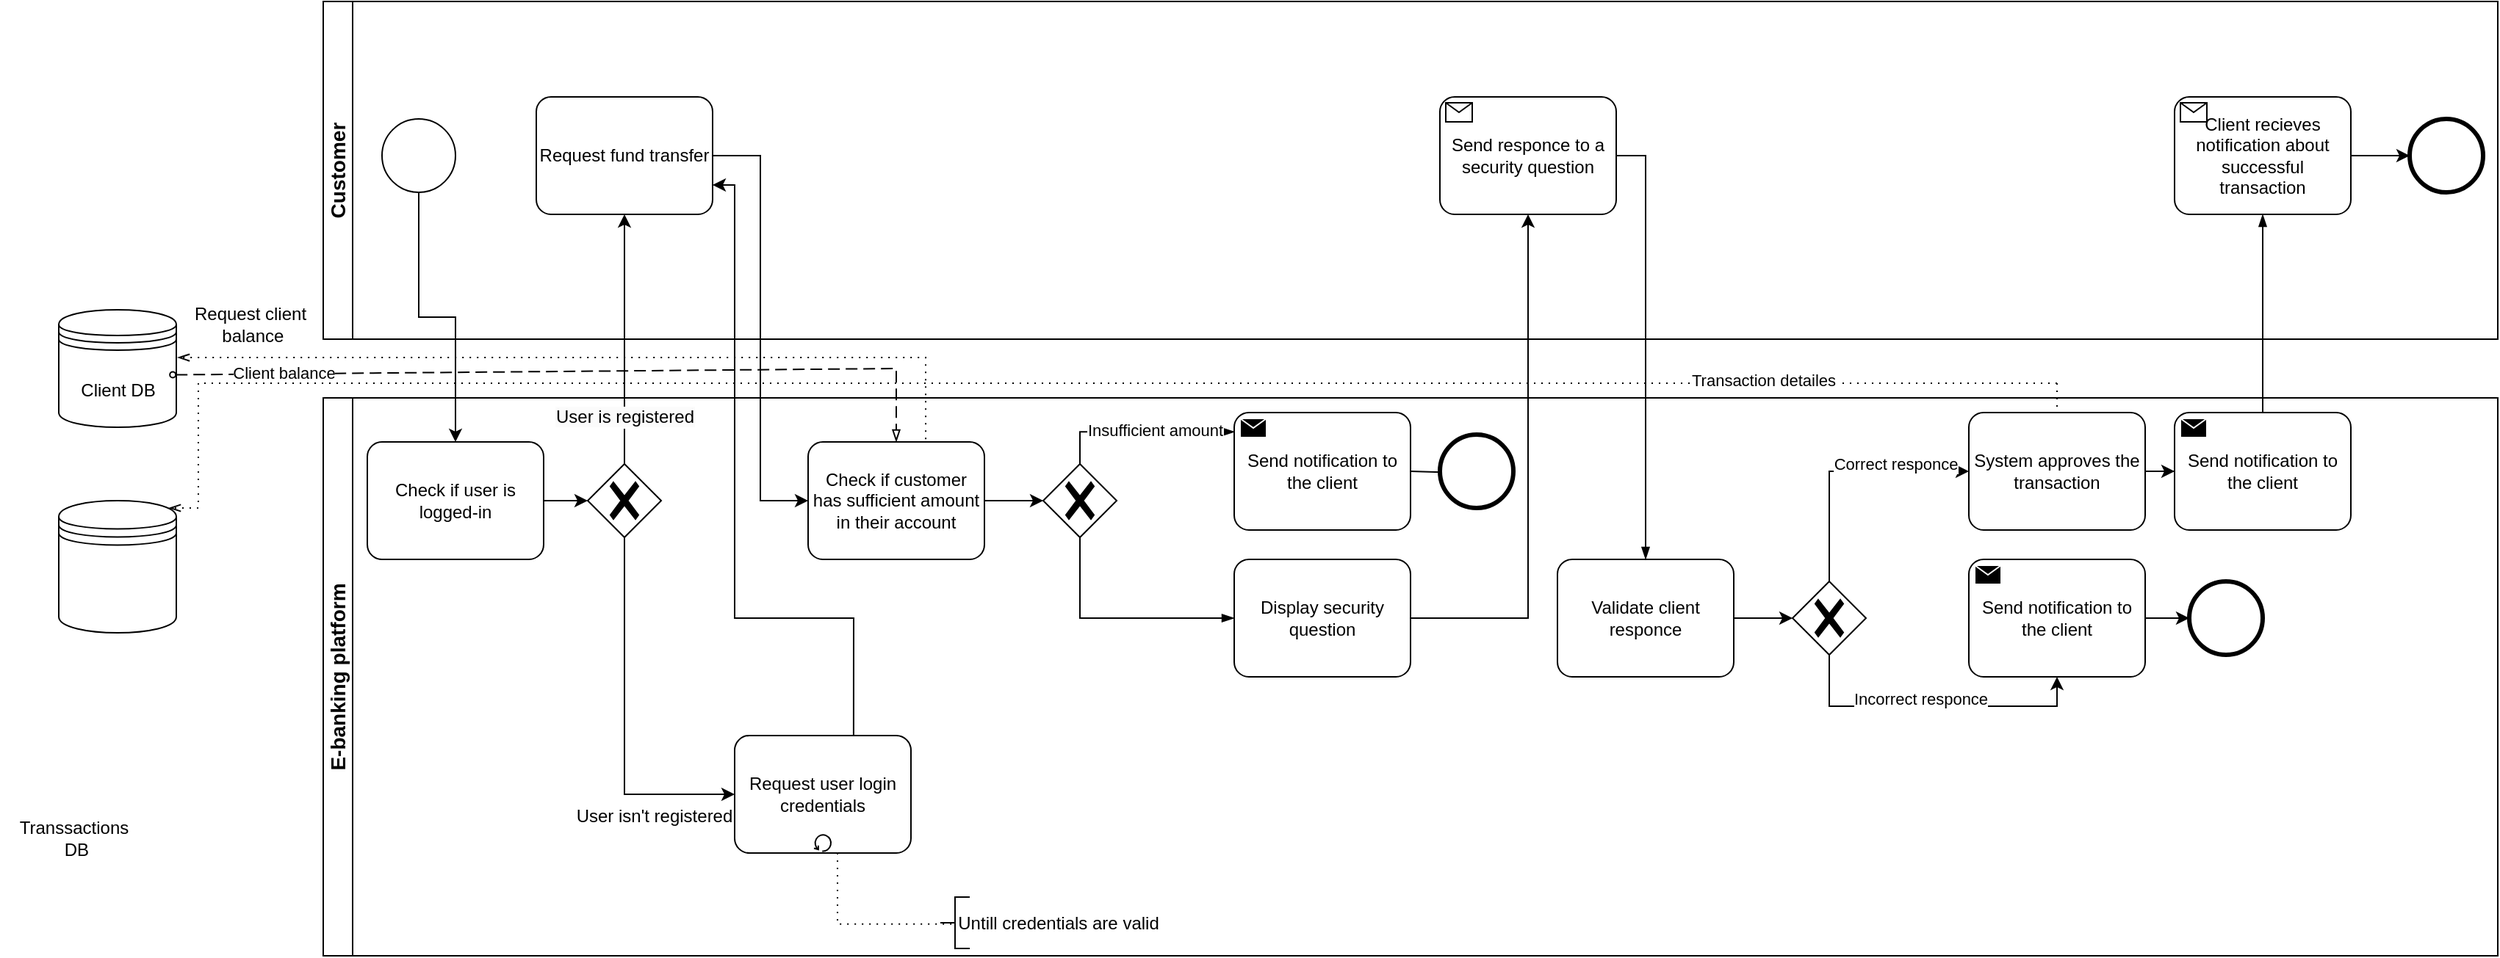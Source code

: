 <mxfile version="24.8.3">
  <diagram name="Page-1" id="2a216829-ef6e-dabb-86c1-c78162f3ba2b">
    <mxGraphModel dx="1867" dy="780" grid="1" gridSize="10" guides="1" tooltips="1" connect="1" arrows="1" fold="1" page="1" pageScale="1" pageWidth="850" pageHeight="1100" background="none" math="0" shadow="0">
      <root>
        <mxCell id="0" />
        <mxCell id="1" parent="0" />
        <mxCell id="94Gj55trSPbPdeBnX5Sf-7" value="&lt;font style=&quot;font-size: 14px;&quot;&gt;Customer&lt;/font&gt;" style="swimlane;startSize=20;horizontal=0;html=1;whiteSpace=wrap;" vertex="1" parent="1">
          <mxGeometry x="220" y="130" width="1480" height="230" as="geometry" />
        </mxCell>
        <mxCell id="7a84cebc1def654-1" value="" style="shape=mxgraph.bpmn.shape;html=1;verticalLabelPosition=bottom;labelBackgroundColor=#ffffff;verticalAlign=top;perimeter=ellipsePerimeter;outline=standard;symbol=general;" parent="94Gj55trSPbPdeBnX5Sf-7" vertex="1">
          <mxGeometry x="40" y="80" width="50" height="50" as="geometry" />
        </mxCell>
        <mxCell id="94Gj55trSPbPdeBnX5Sf-15" value="Request fund transfer" style="points=[[0.25,0,0],[0.5,0,0],[0.75,0,0],[1,0.25,0],[1,0.5,0],[1,0.75,0],[0.75,1,0],[0.5,1,0],[0.25,1,0],[0,0.75,0],[0,0.5,0],[0,0.25,0]];shape=mxgraph.bpmn.task;whiteSpace=wrap;rectStyle=rounded;size=10;html=1;container=1;expand=0;collapsible=0;taskMarker=abstract;" vertex="1" parent="94Gj55trSPbPdeBnX5Sf-7">
          <mxGeometry x="145" y="65" width="120" height="80" as="geometry" />
        </mxCell>
        <mxCell id="94Gj55trSPbPdeBnX5Sf-41" value="Send responce to a security question" style="points=[[0.25,0,0],[0.5,0,0],[0.75,0,0],[1,0.25,0],[1,0.5,0],[1,0.75,0],[0.75,1,0],[0.5,1,0],[0.25,1,0],[0,0.75,0],[0,0.5,0],[0,0.25,0]];shape=mxgraph.bpmn.task;whiteSpace=wrap;rectStyle=rounded;size=10;html=1;container=1;expand=0;collapsible=0;taskMarker=receive;" vertex="1" parent="94Gj55trSPbPdeBnX5Sf-7">
          <mxGeometry x="760" y="65" width="120" height="80" as="geometry" />
        </mxCell>
        <mxCell id="94Gj55trSPbPdeBnX5Sf-81" value="Client recieves notification about successful transaction" style="points=[[0.25,0,0],[0.5,0,0],[0.75,0,0],[1,0.25,0],[1,0.5,0],[1,0.75,0],[0.75,1,0],[0.5,1,0],[0.25,1,0],[0,0.75,0],[0,0.5,0],[0,0.25,0]];shape=mxgraph.bpmn.task;whiteSpace=wrap;rectStyle=rounded;size=10;html=1;container=1;expand=0;collapsible=0;taskMarker=receive;" vertex="1" parent="94Gj55trSPbPdeBnX5Sf-7">
          <mxGeometry x="1260" y="65" width="120" height="80" as="geometry" />
        </mxCell>
        <mxCell id="94Gj55trSPbPdeBnX5Sf-61" value="" style="points=[[0.145,0.145,0],[0.5,0,0],[0.855,0.145,0],[1,0.5,0],[0.855,0.855,0],[0.5,1,0],[0.145,0.855,0],[0,0.5,0]];shape=mxgraph.bpmn.event;html=1;verticalLabelPosition=bottom;labelBackgroundColor=#ffffff;verticalAlign=top;align=center;perimeter=ellipsePerimeter;outlineConnect=0;aspect=fixed;outline=end;symbol=terminate2;" vertex="1" parent="94Gj55trSPbPdeBnX5Sf-7">
          <mxGeometry x="1420" y="80" width="50" height="50" as="geometry" />
        </mxCell>
        <mxCell id="94Gj55trSPbPdeBnX5Sf-83" style="edgeStyle=orthogonalEdgeStyle;rounded=0;orthogonalLoop=1;jettySize=auto;html=1;entryX=0;entryY=0.5;entryDx=0;entryDy=0;entryPerimeter=0;" edge="1" parent="94Gj55trSPbPdeBnX5Sf-7" source="94Gj55trSPbPdeBnX5Sf-81" target="94Gj55trSPbPdeBnX5Sf-61">
          <mxGeometry relative="1" as="geometry" />
        </mxCell>
        <mxCell id="94Gj55trSPbPdeBnX5Sf-8" value="&lt;font style=&quot;font-size: 14px;&quot;&gt;E-banking platform&lt;/font&gt;" style="swimlane;startSize=20;horizontal=0;html=1;whiteSpace=wrap;" vertex="1" parent="1">
          <mxGeometry x="220" y="400" width="1480" height="380" as="geometry" />
        </mxCell>
        <mxCell id="94Gj55trSPbPdeBnX5Sf-1" value="" style="points=[[0.25,0.25,0],[0.5,0,0],[0.75,0.25,0],[1,0.5,0],[0.75,0.75,0],[0.5,1,0],[0.25,0.75,0],[0,0.5,0]];shape=mxgraph.bpmn.gateway2;html=1;verticalLabelPosition=bottom;labelBackgroundColor=#ffffff;verticalAlign=top;align=center;perimeter=rhombusPerimeter;outlineConnect=0;outline=none;symbol=none;gwType=exclusive;" vertex="1" parent="94Gj55trSPbPdeBnX5Sf-8">
          <mxGeometry x="180" y="45" width="50" height="50" as="geometry" />
        </mxCell>
        <mxCell id="94Gj55trSPbPdeBnX5Sf-11" value="" style="edgeStyle=orthogonalEdgeStyle;rounded=0;orthogonalLoop=1;jettySize=auto;html=1;" edge="1" parent="94Gj55trSPbPdeBnX5Sf-8" source="94Gj55trSPbPdeBnX5Sf-9" target="94Gj55trSPbPdeBnX5Sf-1">
          <mxGeometry relative="1" as="geometry" />
        </mxCell>
        <mxCell id="94Gj55trSPbPdeBnX5Sf-9" value="Check if user is logged-in" style="points=[[0.25,0,0],[0.5,0,0],[0.75,0,0],[1,0.25,0],[1,0.5,0],[1,0.75,0],[0.75,1,0],[0.5,1,0],[0.25,1,0],[0,0.75,0],[0,0.5,0],[0,0.25,0]];shape=mxgraph.bpmn.task;whiteSpace=wrap;rectStyle=rounded;size=10;html=1;container=1;expand=0;collapsible=0;taskMarker=abstract;" vertex="1" parent="94Gj55trSPbPdeBnX5Sf-8">
          <mxGeometry x="30" y="30" width="120" height="80" as="geometry" />
        </mxCell>
        <mxCell id="94Gj55trSPbPdeBnX5Sf-13" value="User isn&#39;t registered" style="text;html=1;align=center;verticalAlign=middle;resizable=0;points=[];autosize=1;strokeColor=none;fillColor=none;" vertex="1" parent="94Gj55trSPbPdeBnX5Sf-8">
          <mxGeometry x="160" y="270" width="130" height="30" as="geometry" />
        </mxCell>
        <mxCell id="94Gj55trSPbPdeBnX5Sf-17" value="Check if customer has sufficient amount in their account" style="points=[[0.25,0,0],[0.5,0,0],[0.75,0,0],[1,0.25,0],[1,0.5,0],[1,0.75,0],[0.75,1,0],[0.5,1,0],[0.25,1,0],[0,0.75,0],[0,0.5,0],[0,0.25,0]];shape=mxgraph.bpmn.task;whiteSpace=wrap;rectStyle=rounded;size=10;html=1;container=1;expand=0;collapsible=0;taskMarker=abstract;" vertex="1" parent="94Gj55trSPbPdeBnX5Sf-8">
          <mxGeometry x="330" y="30" width="120" height="80" as="geometry" />
        </mxCell>
        <mxCell id="94Gj55trSPbPdeBnX5Sf-28" value="" style="points=[[0.25,0.25,0],[0.5,0,0],[0.75,0.25,0],[1,0.5,0],[0.75,0.75,0],[0.5,1,0],[0.25,0.75,0],[0,0.5,0]];shape=mxgraph.bpmn.gateway2;html=1;verticalLabelPosition=bottom;labelBackgroundColor=#ffffff;verticalAlign=top;align=center;perimeter=rhombusPerimeter;outlineConnect=0;outline=none;symbol=none;gwType=exclusive;" vertex="1" parent="94Gj55trSPbPdeBnX5Sf-8">
          <mxGeometry x="490" y="45" width="50" height="50" as="geometry" />
        </mxCell>
        <mxCell id="94Gj55trSPbPdeBnX5Sf-29" style="edgeStyle=orthogonalEdgeStyle;rounded=0;orthogonalLoop=1;jettySize=auto;html=1;entryX=0;entryY=0.5;entryDx=0;entryDy=0;entryPerimeter=0;" edge="1" parent="94Gj55trSPbPdeBnX5Sf-8" source="94Gj55trSPbPdeBnX5Sf-17" target="94Gj55trSPbPdeBnX5Sf-28">
          <mxGeometry relative="1" as="geometry" />
        </mxCell>
        <mxCell id="94Gj55trSPbPdeBnX5Sf-32" value="" style="edgeStyle=elbowEdgeStyle;fontSize=12;html=1;endArrow=blockThin;endFill=1;rounded=0;exitX=0.5;exitY=0;exitDx=0;exitDy=0;exitPerimeter=0;entryX=0.002;entryY=0.164;entryDx=0;entryDy=0;entryPerimeter=0;" edge="1" parent="94Gj55trSPbPdeBnX5Sf-8" source="94Gj55trSPbPdeBnX5Sf-28">
          <mxGeometry width="160" relative="1" as="geometry">
            <mxPoint x="500" y="170" as="sourcePoint" />
            <mxPoint x="620.24" y="23.12" as="targetPoint" />
            <Array as="points">
              <mxPoint x="515" y="30" />
            </Array>
          </mxGeometry>
        </mxCell>
        <mxCell id="94Gj55trSPbPdeBnX5Sf-33" value="Insufficient amount" style="edgeLabel;html=1;align=center;verticalAlign=middle;resizable=0;points=[];" vertex="1" connectable="0" parent="94Gj55trSPbPdeBnX5Sf-32">
          <mxGeometry x="-0.029" y="-1" relative="1" as="geometry">
            <mxPoint x="11" y="-2" as="offset" />
          </mxGeometry>
        </mxCell>
        <mxCell id="94Gj55trSPbPdeBnX5Sf-37" value="" style="edgeStyle=orthogonalEdgeStyle;rounded=0;orthogonalLoop=1;jettySize=auto;html=1;" edge="1" parent="94Gj55trSPbPdeBnX5Sf-8" target="94Gj55trSPbPdeBnX5Sf-36">
          <mxGeometry relative="1" as="geometry">
            <mxPoint x="740" y="50.059" as="sourcePoint" />
          </mxGeometry>
        </mxCell>
        <mxCell id="94Gj55trSPbPdeBnX5Sf-36" value="" style="points=[[0.145,0.145,0],[0.5,0,0],[0.855,0.145,0],[1,0.5,0],[0.855,0.855,0],[0.5,1,0],[0.145,0.855,0],[0,0.5,0]];shape=mxgraph.bpmn.event;html=1;verticalLabelPosition=bottom;labelBackgroundColor=#ffffff;verticalAlign=top;align=center;perimeter=ellipsePerimeter;outlineConnect=0;aspect=fixed;outline=end;symbol=terminate2;" vertex="1" parent="94Gj55trSPbPdeBnX5Sf-8">
          <mxGeometry x="760" y="25" width="50" height="50" as="geometry" />
        </mxCell>
        <mxCell id="94Gj55trSPbPdeBnX5Sf-38" value="Display security question" style="points=[[0.25,0,0],[0.5,0,0],[0.75,0,0],[1,0.25,0],[1,0.5,0],[1,0.75,0],[0.75,1,0],[0.5,1,0],[0.25,1,0],[0,0.75,0],[0,0.5,0],[0,0.25,0]];shape=mxgraph.bpmn.task;whiteSpace=wrap;rectStyle=rounded;size=10;html=1;container=1;expand=0;collapsible=0;taskMarker=abstract;" vertex="1" parent="94Gj55trSPbPdeBnX5Sf-8">
          <mxGeometry x="620" y="110" width="120" height="80" as="geometry" />
        </mxCell>
        <mxCell id="94Gj55trSPbPdeBnX5Sf-40" value="" style="edgeStyle=elbowEdgeStyle;fontSize=12;html=1;endArrow=blockThin;endFill=1;rounded=0;exitX=0.5;exitY=1;exitDx=0;exitDy=0;exitPerimeter=0;entryX=0;entryY=0.5;entryDx=0;entryDy=0;entryPerimeter=0;" edge="1" parent="94Gj55trSPbPdeBnX5Sf-8" source="94Gj55trSPbPdeBnX5Sf-28" target="94Gj55trSPbPdeBnX5Sf-38">
          <mxGeometry width="160" relative="1" as="geometry">
            <mxPoint x="620" y="170" as="sourcePoint" />
            <mxPoint x="780" y="170" as="targetPoint" />
            <Array as="points">
              <mxPoint x="515" y="130" />
            </Array>
          </mxGeometry>
        </mxCell>
        <mxCell id="94Gj55trSPbPdeBnX5Sf-43" value="Validate client responce" style="points=[[0.25,0,0],[0.5,0,0],[0.75,0,0],[1,0.25,0],[1,0.5,0],[1,0.75,0],[0.75,1,0],[0.5,1,0],[0.25,1,0],[0,0.75,0],[0,0.5,0],[0,0.25,0]];shape=mxgraph.bpmn.task;whiteSpace=wrap;rectStyle=rounded;size=10;html=1;container=1;expand=0;collapsible=0;taskMarker=abstract;" vertex="1" parent="94Gj55trSPbPdeBnX5Sf-8">
          <mxGeometry x="840" y="110" width="120" height="80" as="geometry" />
        </mxCell>
        <mxCell id="94Gj55trSPbPdeBnX5Sf-47" value="" style="points=[[0.25,0.25,0],[0.5,0,0],[0.75,0.25,0],[1,0.5,0],[0.75,0.75,0],[0.5,1,0],[0.25,0.75,0],[0,0.5,0]];shape=mxgraph.bpmn.gateway2;html=1;verticalLabelPosition=bottom;labelBackgroundColor=#ffffff;verticalAlign=top;align=center;perimeter=rhombusPerimeter;outlineConnect=0;outline=none;symbol=none;gwType=exclusive;" vertex="1" parent="94Gj55trSPbPdeBnX5Sf-8">
          <mxGeometry x="1000" y="125" width="50" height="50" as="geometry" />
        </mxCell>
        <mxCell id="94Gj55trSPbPdeBnX5Sf-48" style="edgeStyle=orthogonalEdgeStyle;rounded=0;orthogonalLoop=1;jettySize=auto;html=1;entryX=0;entryY=0.5;entryDx=0;entryDy=0;entryPerimeter=0;" edge="1" parent="94Gj55trSPbPdeBnX5Sf-8" source="94Gj55trSPbPdeBnX5Sf-43" target="94Gj55trSPbPdeBnX5Sf-47">
          <mxGeometry relative="1" as="geometry" />
        </mxCell>
        <mxCell id="94Gj55trSPbPdeBnX5Sf-50" value="System approves the transaction" style="points=[[0.25,0,0],[0.5,0,0],[0.75,0,0],[1,0.25,0],[1,0.5,0],[1,0.75,0],[0.75,1,0],[0.5,1,0],[0.25,1,0],[0,0.75,0],[0,0.5,0],[0,0.25,0]];shape=mxgraph.bpmn.task;whiteSpace=wrap;rectStyle=rounded;size=10;html=1;container=1;expand=0;collapsible=0;taskMarker=abstract;" vertex="1" parent="94Gj55trSPbPdeBnX5Sf-8">
          <mxGeometry x="1120" y="10" width="120" height="80" as="geometry" />
        </mxCell>
        <mxCell id="94Gj55trSPbPdeBnX5Sf-51" style="edgeStyle=orthogonalEdgeStyle;rounded=0;orthogonalLoop=1;jettySize=auto;html=1;exitX=0.5;exitY=0;exitDx=0;exitDy=0;exitPerimeter=0;entryX=0;entryY=0.5;entryDx=0;entryDy=0;entryPerimeter=0;" edge="1" parent="94Gj55trSPbPdeBnX5Sf-8" source="94Gj55trSPbPdeBnX5Sf-47" target="94Gj55trSPbPdeBnX5Sf-50">
          <mxGeometry relative="1" as="geometry" />
        </mxCell>
        <mxCell id="94Gj55trSPbPdeBnX5Sf-52" value="Correct responce" style="edgeLabel;html=1;align=center;verticalAlign=middle;resizable=0;points=[];" vertex="1" connectable="0" parent="94Gj55trSPbPdeBnX5Sf-51">
          <mxGeometry x="0.179" y="3" relative="1" as="geometry">
            <mxPoint x="20" y="-2" as="offset" />
          </mxGeometry>
        </mxCell>
        <mxCell id="94Gj55trSPbPdeBnX5Sf-55" style="edgeStyle=orthogonalEdgeStyle;rounded=0;orthogonalLoop=1;jettySize=auto;html=1;entryX=0.5;entryY=1;entryDx=0;entryDy=0;entryPerimeter=0;exitX=0.5;exitY=1;exitDx=0;exitDy=0;exitPerimeter=0;" edge="1" parent="94Gj55trSPbPdeBnX5Sf-8" source="94Gj55trSPbPdeBnX5Sf-47">
          <mxGeometry relative="1" as="geometry">
            <mxPoint x="1180.0" y="190" as="targetPoint" />
            <Array as="points">
              <mxPoint x="1025" y="210" />
              <mxPoint x="1180" y="210" />
            </Array>
          </mxGeometry>
        </mxCell>
        <mxCell id="94Gj55trSPbPdeBnX5Sf-56" value="Incorrect responce" style="edgeLabel;html=1;align=center;verticalAlign=middle;resizable=0;points=[];" vertex="1" connectable="0" parent="94Gj55trSPbPdeBnX5Sf-55">
          <mxGeometry x="-0.079" y="5" relative="1" as="geometry">
            <mxPoint as="offset" />
          </mxGeometry>
        </mxCell>
        <mxCell id="94Gj55trSPbPdeBnX5Sf-57" value="Send notification to the client" style="points=[[0.25,0,0],[0.5,0,0],[0.75,0,0],[1,0.25,0],[1,0.5,0],[1,0.75,0],[0.75,1,0],[0.5,1,0],[0.25,1,0],[0,0.75,0],[0,0.5,0],[0,0.25,0]];shape=mxgraph.bpmn.task;whiteSpace=wrap;rectStyle=rounded;size=10;html=1;container=1;expand=0;collapsible=0;taskMarker=send;" vertex="1" parent="94Gj55trSPbPdeBnX5Sf-8">
          <mxGeometry x="1120" y="110" width="120" height="80" as="geometry" />
        </mxCell>
        <mxCell id="94Gj55trSPbPdeBnX5Sf-58" value="Send notification to the client" style="points=[[0.25,0,0],[0.5,0,0],[0.75,0,0],[1,0.25,0],[1,0.5,0],[1,0.75,0],[0.75,1,0],[0.5,1,0],[0.25,1,0],[0,0.75,0],[0,0.5,0],[0,0.25,0]];shape=mxgraph.bpmn.task;whiteSpace=wrap;rectStyle=rounded;size=10;html=1;container=1;expand=0;collapsible=0;taskMarker=send;" vertex="1" parent="94Gj55trSPbPdeBnX5Sf-8">
          <mxGeometry x="620" y="10" width="120" height="80" as="geometry" />
        </mxCell>
        <mxCell id="94Gj55trSPbPdeBnX5Sf-59" value="" style="points=[[0.145,0.145,0],[0.5,0,0],[0.855,0.145,0],[1,0.5,0],[0.855,0.855,0],[0.5,1,0],[0.145,0.855,0],[0,0.5,0]];shape=mxgraph.bpmn.event;html=1;verticalLabelPosition=bottom;labelBackgroundColor=#ffffff;verticalAlign=top;align=center;perimeter=ellipsePerimeter;outlineConnect=0;aspect=fixed;outline=end;symbol=terminate2;" vertex="1" parent="94Gj55trSPbPdeBnX5Sf-8">
          <mxGeometry x="1270" y="125" width="50" height="50" as="geometry" />
        </mxCell>
        <mxCell id="94Gj55trSPbPdeBnX5Sf-60" style="edgeStyle=orthogonalEdgeStyle;rounded=0;orthogonalLoop=1;jettySize=auto;html=1;entryX=0;entryY=0.5;entryDx=0;entryDy=0;entryPerimeter=0;" edge="1" parent="94Gj55trSPbPdeBnX5Sf-8" source="94Gj55trSPbPdeBnX5Sf-57" target="94Gj55trSPbPdeBnX5Sf-59">
          <mxGeometry relative="1" as="geometry" />
        </mxCell>
        <mxCell id="94Gj55trSPbPdeBnX5Sf-62" value="Send notification to the client" style="points=[[0.25,0,0],[0.5,0,0],[0.75,0,0],[1,0.25,0],[1,0.5,0],[1,0.75,0],[0.75,1,0],[0.5,1,0],[0.25,1,0],[0,0.75,0],[0,0.5,0],[0,0.25,0]];shape=mxgraph.bpmn.task;whiteSpace=wrap;rectStyle=rounded;size=10;html=1;container=1;expand=0;collapsible=0;taskMarker=send;" vertex="1" parent="94Gj55trSPbPdeBnX5Sf-8">
          <mxGeometry x="1260" y="10" width="120" height="80" as="geometry" />
        </mxCell>
        <mxCell id="94Gj55trSPbPdeBnX5Sf-63" style="edgeStyle=orthogonalEdgeStyle;rounded=0;orthogonalLoop=1;jettySize=auto;html=1;entryX=0;entryY=0.5;entryDx=0;entryDy=0;entryPerimeter=0;" edge="1" parent="94Gj55trSPbPdeBnX5Sf-8" source="94Gj55trSPbPdeBnX5Sf-50" target="94Gj55trSPbPdeBnX5Sf-62">
          <mxGeometry relative="1" as="geometry" />
        </mxCell>
        <mxCell id="94Gj55trSPbPdeBnX5Sf-72" value="" style="html=1;shape=mxgraph.flowchart.annotation_2;align=left;labelPosition=right;" vertex="1" parent="94Gj55trSPbPdeBnX5Sf-8">
          <mxGeometry x="420" y="340" width="20" height="35" as="geometry" />
        </mxCell>
        <mxCell id="94Gj55trSPbPdeBnX5Sf-71" value="" style="edgeStyle=elbowEdgeStyle;fontSize=12;html=1;endFill=0;startFill=0;endSize=6;startSize=6;dashed=1;dashPattern=1 4;endArrow=none;startArrow=none;rounded=0;entryX=0.512;entryY=0.526;entryDx=0;entryDy=0;entryPerimeter=0;" edge="1" parent="94Gj55trSPbPdeBnX5Sf-8" target="94Gj55trSPbPdeBnX5Sf-72">
          <mxGeometry width="160" relative="1" as="geometry">
            <mxPoint x="350" y="310" as="sourcePoint" />
            <mxPoint x="620" y="330" as="targetPoint" />
            <Array as="points">
              <mxPoint x="350" y="340" />
            </Array>
          </mxGeometry>
        </mxCell>
        <mxCell id="94Gj55trSPbPdeBnX5Sf-73" value="Untill credentials are valid" style="text;html=1;align=center;verticalAlign=middle;resizable=0;points=[];autosize=1;strokeColor=none;fillColor=none;" vertex="1" parent="94Gj55trSPbPdeBnX5Sf-8">
          <mxGeometry x="420" y="342.5" width="160" height="30" as="geometry" />
        </mxCell>
        <mxCell id="94Gj55trSPbPdeBnX5Sf-78" value="Request user login credentials" style="points=[[0.25,0,0],[0.5,0,0],[0.75,0,0],[1,0.25,0],[1,0.5,0],[1,0.75,0],[0.75,1,0],[0.5,1,0],[0.25,1,0],[0,0.75,0],[0,0.5,0],[0,0.25,0]];shape=mxgraph.bpmn.task;whiteSpace=wrap;rectStyle=rounded;size=10;html=1;container=1;expand=0;collapsible=0;taskMarker=abstract;isLoopStandard=1;" vertex="1" parent="94Gj55trSPbPdeBnX5Sf-8">
          <mxGeometry x="280" y="230" width="120" height="80" as="geometry" />
        </mxCell>
        <mxCell id="94Gj55trSPbPdeBnX5Sf-79" style="edgeStyle=orthogonalEdgeStyle;rounded=0;orthogonalLoop=1;jettySize=auto;html=1;entryX=0;entryY=0.5;entryDx=0;entryDy=0;entryPerimeter=0;exitX=0.5;exitY=1;exitDx=0;exitDy=0;exitPerimeter=0;" edge="1" parent="94Gj55trSPbPdeBnX5Sf-8" source="94Gj55trSPbPdeBnX5Sf-1" target="94Gj55trSPbPdeBnX5Sf-78">
          <mxGeometry relative="1" as="geometry" />
        </mxCell>
        <mxCell id="94Gj55trSPbPdeBnX5Sf-80" style="edgeStyle=orthogonalEdgeStyle;rounded=0;orthogonalLoop=1;jettySize=auto;html=1;entryX=1;entryY=0.75;entryDx=0;entryDy=0;entryPerimeter=0;" edge="1" parent="94Gj55trSPbPdeBnX5Sf-8" target="94Gj55trSPbPdeBnX5Sf-15">
          <mxGeometry relative="1" as="geometry">
            <mxPoint x="360.96" y="230" as="sourcePoint" />
            <mxPoint x="270.0" y="-126.28" as="targetPoint" />
            <Array as="points">
              <mxPoint x="361" y="150" />
              <mxPoint x="280" y="150" />
              <mxPoint x="280" y="-145" />
            </Array>
          </mxGeometry>
        </mxCell>
        <mxCell id="94Gj55trSPbPdeBnX5Sf-14" style="edgeStyle=orthogonalEdgeStyle;rounded=0;orthogonalLoop=1;jettySize=auto;html=1;exitX=0.5;exitY=1;exitDx=0;exitDy=0;entryX=0.5;entryY=0;entryDx=0;entryDy=0;entryPerimeter=0;" edge="1" parent="1" source="7a84cebc1def654-1" target="94Gj55trSPbPdeBnX5Sf-9">
          <mxGeometry relative="1" as="geometry" />
        </mxCell>
        <mxCell id="94Gj55trSPbPdeBnX5Sf-16" style="edgeStyle=orthogonalEdgeStyle;rounded=0;orthogonalLoop=1;jettySize=auto;html=1;exitX=0.5;exitY=0;exitDx=0;exitDy=0;exitPerimeter=0;entryX=0.5;entryY=1;entryDx=0;entryDy=0;entryPerimeter=0;" edge="1" parent="1" source="94Gj55trSPbPdeBnX5Sf-1" target="94Gj55trSPbPdeBnX5Sf-15">
          <mxGeometry relative="1" as="geometry" />
        </mxCell>
        <mxCell id="94Gj55trSPbPdeBnX5Sf-18" value="&lt;span style=&quot;font-size: 12px; background-color: rgb(251, 251, 251);&quot;&gt;User is registered&lt;/span&gt;" style="edgeLabel;html=1;align=center;verticalAlign=middle;resizable=0;points=[];" vertex="1" connectable="0" parent="94Gj55trSPbPdeBnX5Sf-16">
          <mxGeometry x="-0.242" y="-2" relative="1" as="geometry">
            <mxPoint x="-2" y="32" as="offset" />
          </mxGeometry>
        </mxCell>
        <mxCell id="94Gj55trSPbPdeBnX5Sf-19" style="edgeStyle=orthogonalEdgeStyle;rounded=0;orthogonalLoop=1;jettySize=auto;html=1;entryX=0;entryY=0.5;entryDx=0;entryDy=0;entryPerimeter=0;" edge="1" parent="1" source="94Gj55trSPbPdeBnX5Sf-15" target="94Gj55trSPbPdeBnX5Sf-17">
          <mxGeometry relative="1" as="geometry" />
        </mxCell>
        <mxCell id="94Gj55trSPbPdeBnX5Sf-20" value="" style="shape=datastore;html=1;labelPosition=center;verticalLabelPosition=bottom;align=center;verticalAlign=top;" vertex="1" parent="1">
          <mxGeometry x="40" y="340" width="80" height="80" as="geometry" />
        </mxCell>
        <mxCell id="94Gj55trSPbPdeBnX5Sf-21" value="Client DB" style="text;html=1;align=center;verticalAlign=middle;resizable=0;points=[];autosize=1;strokeColor=none;fillColor=none;" vertex="1" parent="1">
          <mxGeometry x="45" y="380" width="70" height="30" as="geometry" />
        </mxCell>
        <mxCell id="94Gj55trSPbPdeBnX5Sf-23" value="" style="edgeStyle=elbowEdgeStyle;fontSize=12;html=1;endFill=0;startFill=0;endSize=6;startSize=6;dashed=1;dashPattern=1 4;endArrow=openThin;startArrow=none;rounded=0;exitX=0.667;exitY=-0.023;exitDx=0;exitDy=0;exitPerimeter=0;entryX=1.012;entryY=0.407;entryDx=0;entryDy=0;entryPerimeter=0;" edge="1" parent="1" source="94Gj55trSPbPdeBnX5Sf-17" target="94Gj55trSPbPdeBnX5Sf-20">
          <mxGeometry width="160" relative="1" as="geometry">
            <mxPoint x="860" y="440" as="sourcePoint" />
            <mxPoint x="220" y="370" as="targetPoint" />
            <Array as="points">
              <mxPoint x="630" y="400" />
            </Array>
          </mxGeometry>
        </mxCell>
        <mxCell id="94Gj55trSPbPdeBnX5Sf-25" value="" style="endArrow=blockThin;html=1;labelPosition=left;verticalLabelPosition=middle;align=right;verticalAlign=middle;dashed=1;dashPattern=8 4;endFill=0;startArrow=oval;startFill=0;endSize=6;startSize=4;rounded=0;exitX=1.037;exitY=0.143;exitDx=0;exitDy=0;exitPerimeter=0;entryX=0.5;entryY=0;entryDx=0;entryDy=0;entryPerimeter=0;" edge="1" parent="1" source="94Gj55trSPbPdeBnX5Sf-21" target="94Gj55trSPbPdeBnX5Sf-17">
          <mxGeometry relative="1" as="geometry">
            <mxPoint x="860" y="440" as="sourcePoint" />
            <mxPoint x="1020" y="440" as="targetPoint" />
            <Array as="points">
              <mxPoint x="610" y="380" />
            </Array>
          </mxGeometry>
        </mxCell>
        <mxCell id="94Gj55trSPbPdeBnX5Sf-27" value="Client balance" style="edgeLabel;html=1;align=center;verticalAlign=middle;resizable=0;points=[];" vertex="1" connectable="0" parent="94Gj55trSPbPdeBnX5Sf-25">
          <mxGeometry x="-0.411" relative="1" as="geometry">
            <mxPoint x="-84" as="offset" />
          </mxGeometry>
        </mxCell>
        <mxCell id="94Gj55trSPbPdeBnX5Sf-24" value="Request client&lt;div&gt;&amp;nbsp;balance&lt;/div&gt;" style="text;html=1;align=center;verticalAlign=middle;resizable=0;points=[];autosize=1;strokeColor=none;fillColor=none;" vertex="1" parent="1">
          <mxGeometry x="120" y="330" width="100" height="40" as="geometry" />
        </mxCell>
        <mxCell id="94Gj55trSPbPdeBnX5Sf-42" style="edgeStyle=orthogonalEdgeStyle;rounded=0;orthogonalLoop=1;jettySize=auto;html=1;entryX=0.5;entryY=1;entryDx=0;entryDy=0;entryPerimeter=0;" edge="1" parent="1" source="94Gj55trSPbPdeBnX5Sf-38" target="94Gj55trSPbPdeBnX5Sf-41">
          <mxGeometry relative="1" as="geometry" />
        </mxCell>
        <mxCell id="94Gj55trSPbPdeBnX5Sf-46" value="" style="edgeStyle=elbowEdgeStyle;fontSize=12;html=1;endArrow=blockThin;endFill=1;rounded=0;exitX=1;exitY=0.5;exitDx=0;exitDy=0;exitPerimeter=0;entryX=0.5;entryY=0;entryDx=0;entryDy=0;entryPerimeter=0;" edge="1" parent="1" source="94Gj55trSPbPdeBnX5Sf-41" target="94Gj55trSPbPdeBnX5Sf-43">
          <mxGeometry width="160" relative="1" as="geometry">
            <mxPoint x="810" y="340" as="sourcePoint" />
            <mxPoint x="970" y="340" as="targetPoint" />
            <Array as="points">
              <mxPoint x="1120" y="380" />
            </Array>
          </mxGeometry>
        </mxCell>
        <mxCell id="94Gj55trSPbPdeBnX5Sf-82" value="" style="edgeStyle=elbowEdgeStyle;fontSize=12;html=1;endArrow=blockThin;endFill=1;rounded=0;exitX=0.5;exitY=0;exitDx=0;exitDy=0;exitPerimeter=0;entryX=0.5;entryY=1;entryDx=0;entryDy=0;entryPerimeter=0;" edge="1" parent="1" source="94Gj55trSPbPdeBnX5Sf-62" target="94Gj55trSPbPdeBnX5Sf-81">
          <mxGeometry width="160" relative="1" as="geometry">
            <mxPoint x="1250" y="330" as="sourcePoint" />
            <mxPoint x="1410" y="330" as="targetPoint" />
          </mxGeometry>
        </mxCell>
        <mxCell id="94Gj55trSPbPdeBnX5Sf-84" value="" style="shape=datastore;html=1;labelPosition=center;verticalLabelPosition=bottom;align=center;verticalAlign=top;" vertex="1" parent="1">
          <mxGeometry x="40" y="470" width="80" height="90" as="geometry" />
        </mxCell>
        <mxCell id="94Gj55trSPbPdeBnX5Sf-85" value="Transsactions&lt;div&gt;&amp;nbsp;DB&lt;/div&gt;" style="text;html=1;align=center;verticalAlign=middle;resizable=0;points=[];autosize=1;strokeColor=none;fillColor=none;" vertex="1" parent="1">
          <mxGeometry y="680" width="100" height="40" as="geometry" />
        </mxCell>
        <mxCell id="94Gj55trSPbPdeBnX5Sf-86" value="" style="edgeStyle=elbowEdgeStyle;fontSize=12;html=1;endFill=0;startFill=0;endSize=6;startSize=6;dashed=1;dashPattern=1 4;endArrow=openThin;startArrow=none;rounded=0;entryX=1;entryY=0.5;entryDx=0;entryDy=0;" edge="1" parent="1">
          <mxGeometry width="160" relative="1" as="geometry">
            <mxPoint x="1400" y="390" as="sourcePoint" />
            <mxPoint x="115.0" y="475" as="targetPoint" />
            <Array as="points">
              <mxPoint x="135" y="420" />
            </Array>
          </mxGeometry>
        </mxCell>
        <mxCell id="94Gj55trSPbPdeBnX5Sf-89" value="Transaction detailes" style="edgeLabel;html=1;align=center;verticalAlign=middle;resizable=0;points=[];" vertex="1" connectable="0" parent="94Gj55trSPbPdeBnX5Sf-86">
          <mxGeometry x="-0.661" y="-2" relative="1" as="geometry">
            <mxPoint x="32" as="offset" />
          </mxGeometry>
        </mxCell>
        <mxCell id="94Gj55trSPbPdeBnX5Sf-88" value="" style="edgeStyle=elbowEdgeStyle;fontSize=12;html=1;endFill=0;startFill=0;endSize=6;startSize=6;dashed=1;dashPattern=1 4;endArrow=none;startArrow=none;rounded=0;entryX=0.5;entryY=0;entryDx=0;entryDy=0;entryPerimeter=0;" edge="1" parent="1" target="94Gj55trSPbPdeBnX5Sf-50">
          <mxGeometry width="160" relative="1" as="geometry">
            <mxPoint x="1400" y="390" as="sourcePoint" />
            <mxPoint x="870" y="560" as="targetPoint" />
          </mxGeometry>
        </mxCell>
      </root>
    </mxGraphModel>
  </diagram>
</mxfile>
